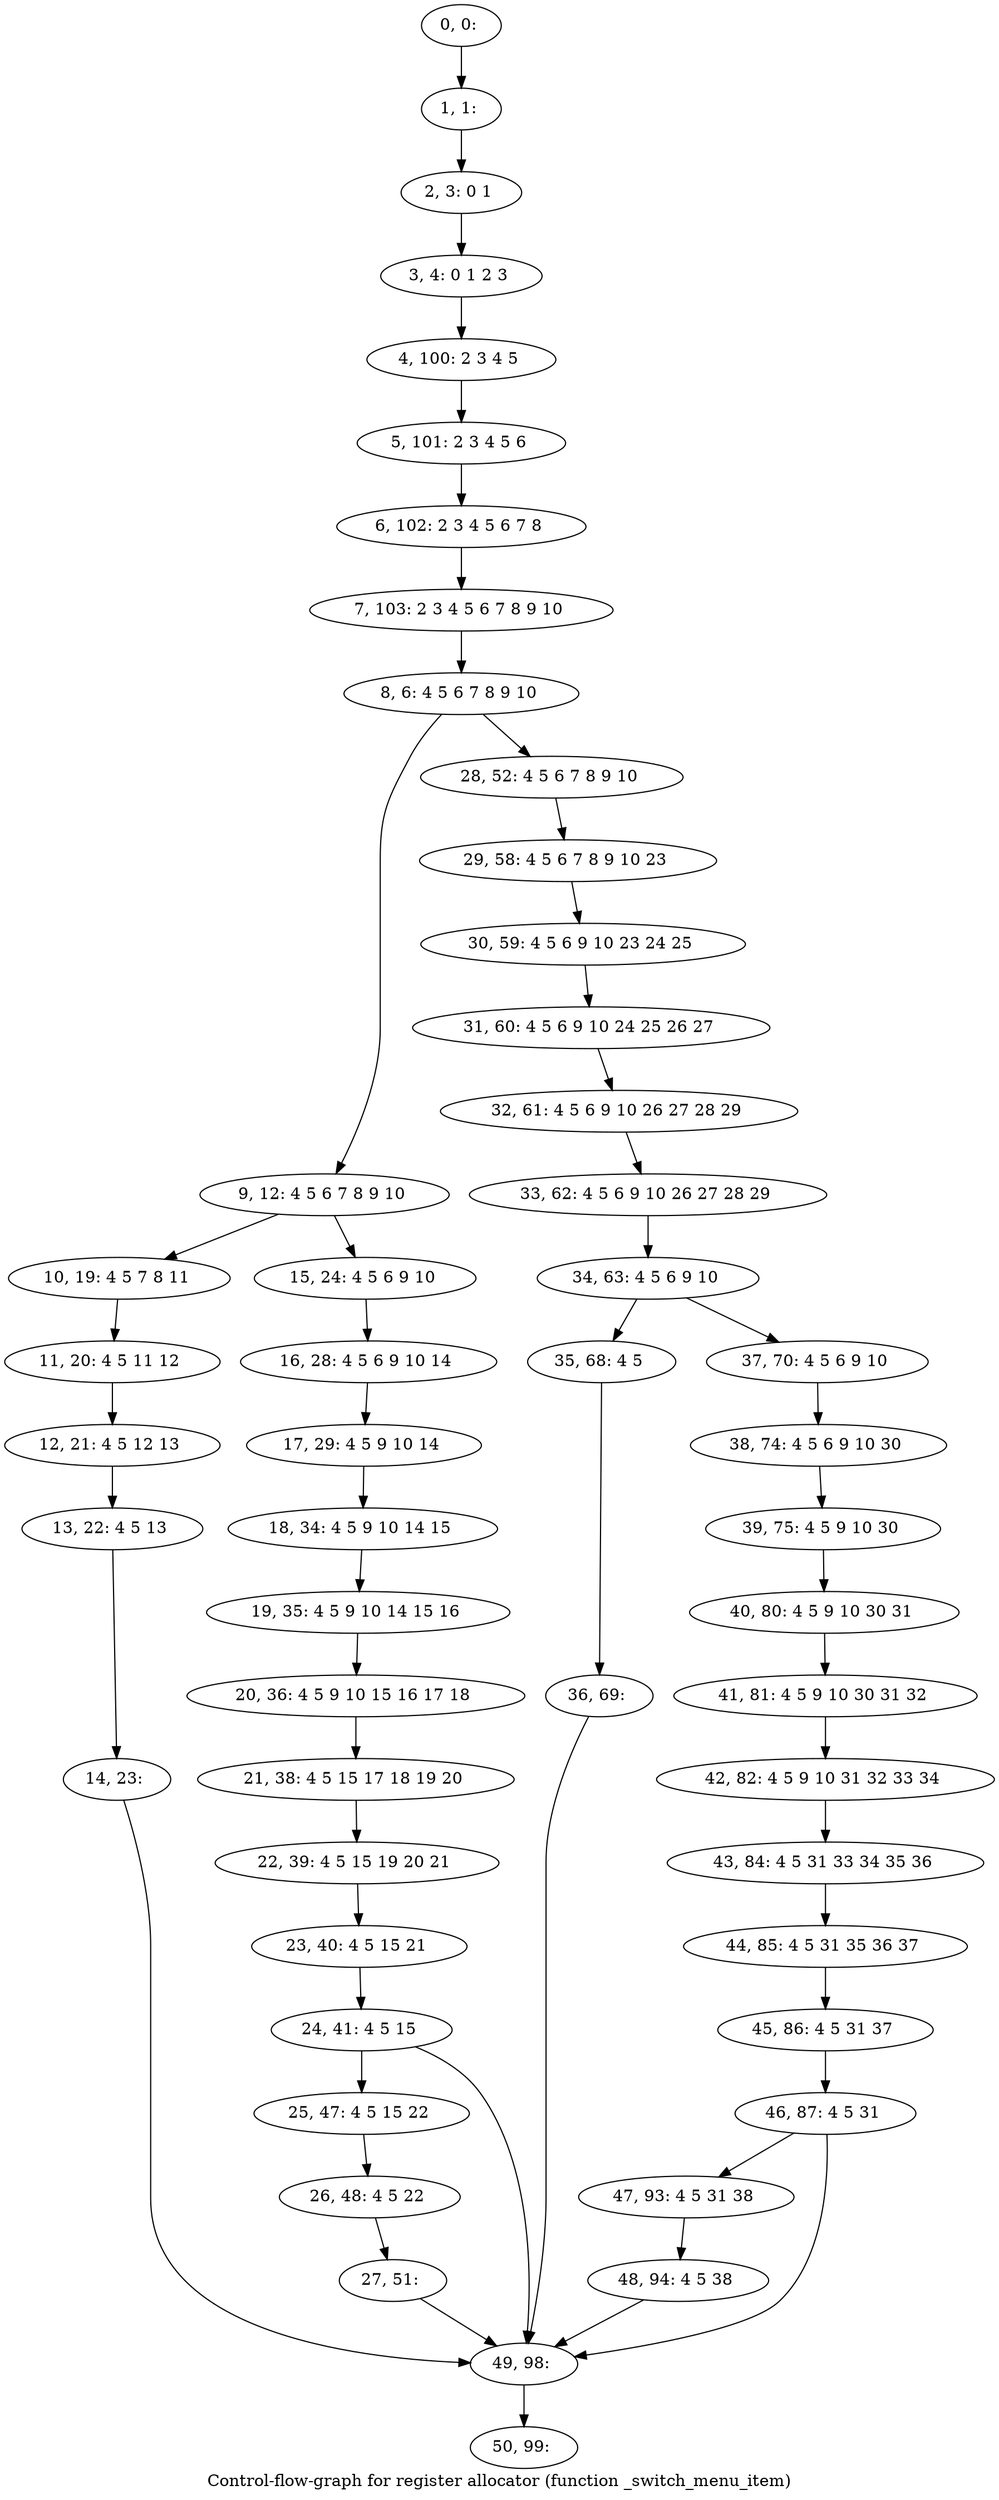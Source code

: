 digraph G {
graph [label="Control-flow-graph for register allocator (function _switch_menu_item)"]
0[label="0, 0: "];
1[label="1, 1: "];
2[label="2, 3: 0 1 "];
3[label="3, 4: 0 1 2 3 "];
4[label="4, 100: 2 3 4 5 "];
5[label="5, 101: 2 3 4 5 6 "];
6[label="6, 102: 2 3 4 5 6 7 8 "];
7[label="7, 103: 2 3 4 5 6 7 8 9 10 "];
8[label="8, 6: 4 5 6 7 8 9 10 "];
9[label="9, 12: 4 5 6 7 8 9 10 "];
10[label="10, 19: 4 5 7 8 11 "];
11[label="11, 20: 4 5 11 12 "];
12[label="12, 21: 4 5 12 13 "];
13[label="13, 22: 4 5 13 "];
14[label="14, 23: "];
15[label="15, 24: 4 5 6 9 10 "];
16[label="16, 28: 4 5 6 9 10 14 "];
17[label="17, 29: 4 5 9 10 14 "];
18[label="18, 34: 4 5 9 10 14 15 "];
19[label="19, 35: 4 5 9 10 14 15 16 "];
20[label="20, 36: 4 5 9 10 15 16 17 18 "];
21[label="21, 38: 4 5 15 17 18 19 20 "];
22[label="22, 39: 4 5 15 19 20 21 "];
23[label="23, 40: 4 5 15 21 "];
24[label="24, 41: 4 5 15 "];
25[label="25, 47: 4 5 15 22 "];
26[label="26, 48: 4 5 22 "];
27[label="27, 51: "];
28[label="28, 52: 4 5 6 7 8 9 10 "];
29[label="29, 58: 4 5 6 7 8 9 10 23 "];
30[label="30, 59: 4 5 6 9 10 23 24 25 "];
31[label="31, 60: 4 5 6 9 10 24 25 26 27 "];
32[label="32, 61: 4 5 6 9 10 26 27 28 29 "];
33[label="33, 62: 4 5 6 9 10 26 27 28 29 "];
34[label="34, 63: 4 5 6 9 10 "];
35[label="35, 68: 4 5 "];
36[label="36, 69: "];
37[label="37, 70: 4 5 6 9 10 "];
38[label="38, 74: 4 5 6 9 10 30 "];
39[label="39, 75: 4 5 9 10 30 "];
40[label="40, 80: 4 5 9 10 30 31 "];
41[label="41, 81: 4 5 9 10 30 31 32 "];
42[label="42, 82: 4 5 9 10 31 32 33 34 "];
43[label="43, 84: 4 5 31 33 34 35 36 "];
44[label="44, 85: 4 5 31 35 36 37 "];
45[label="45, 86: 4 5 31 37 "];
46[label="46, 87: 4 5 31 "];
47[label="47, 93: 4 5 31 38 "];
48[label="48, 94: 4 5 38 "];
49[label="49, 98: "];
50[label="50, 99: "];
0->1 ;
1->2 ;
2->3 ;
3->4 ;
4->5 ;
5->6 ;
6->7 ;
7->8 ;
8->9 ;
8->28 ;
9->10 ;
9->15 ;
10->11 ;
11->12 ;
12->13 ;
13->14 ;
14->49 ;
15->16 ;
16->17 ;
17->18 ;
18->19 ;
19->20 ;
20->21 ;
21->22 ;
22->23 ;
23->24 ;
24->25 ;
24->49 ;
25->26 ;
26->27 ;
27->49 ;
28->29 ;
29->30 ;
30->31 ;
31->32 ;
32->33 ;
33->34 ;
34->35 ;
34->37 ;
35->36 ;
36->49 ;
37->38 ;
38->39 ;
39->40 ;
40->41 ;
41->42 ;
42->43 ;
43->44 ;
44->45 ;
45->46 ;
46->47 ;
46->49 ;
47->48 ;
48->49 ;
49->50 ;
}
